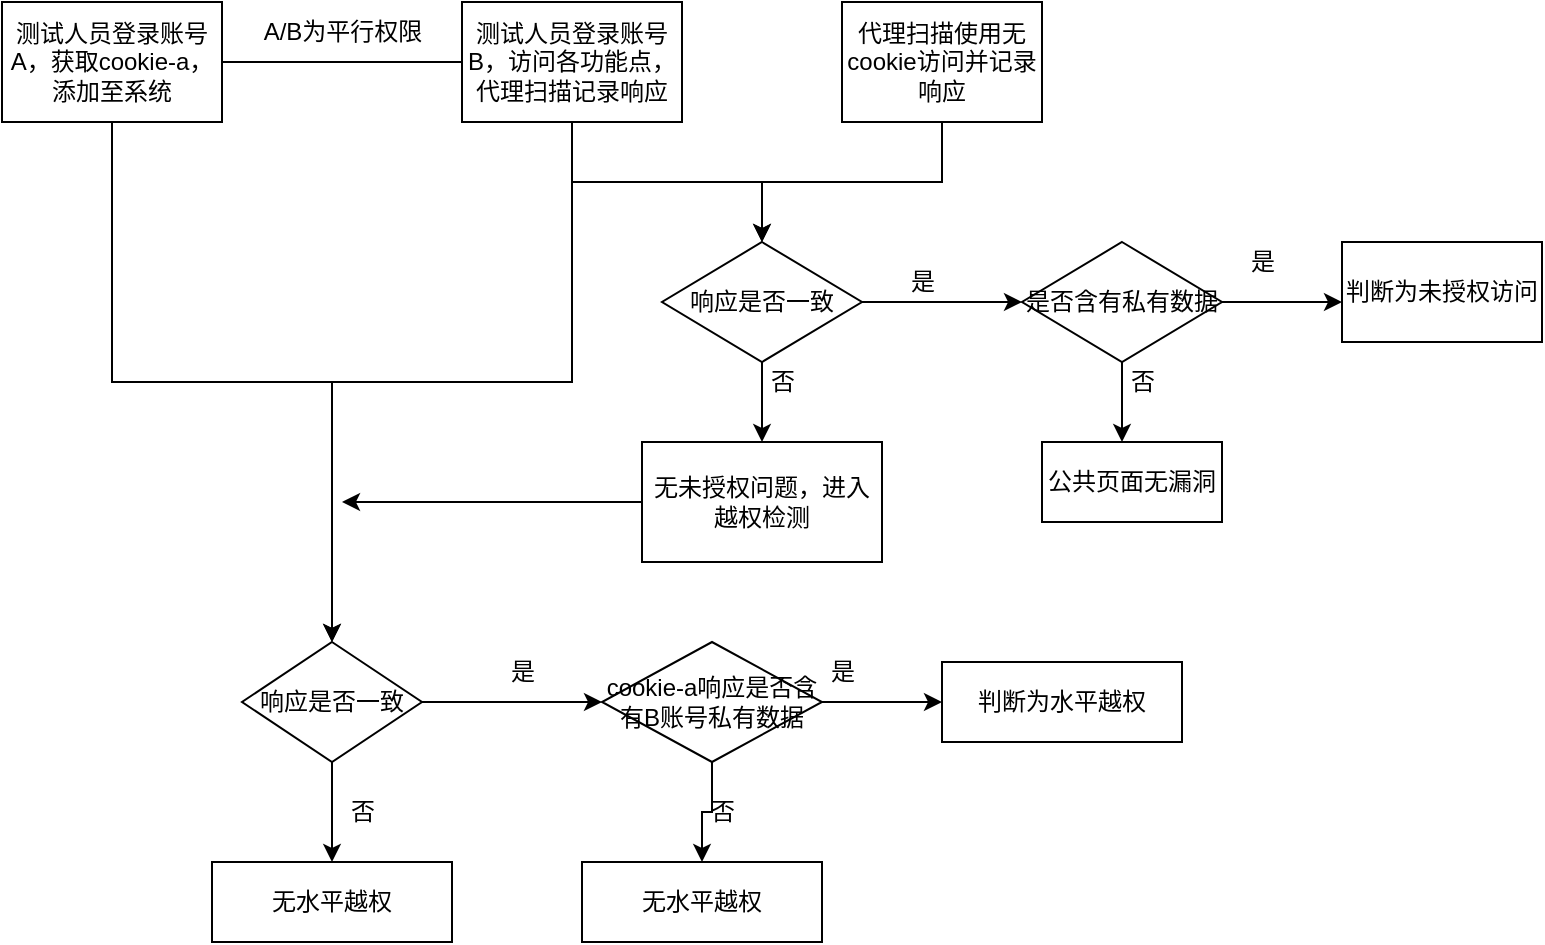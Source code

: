 <mxfile version="20.0.4" type="github">
  <diagram id="mNUrFVFDp84M8y5VHnX-" name="第 1 页">
    <mxGraphModel dx="1550" dy="835" grid="1" gridSize="10" guides="1" tooltips="1" connect="1" arrows="1" fold="1" page="1" pageScale="1" pageWidth="1500" pageHeight="2569" math="0" shadow="0">
      <root>
        <mxCell id="0" />
        <mxCell id="1" parent="0" />
        <mxCell id="bbwarOqlnp68-i9IA4N3-29" style="edgeStyle=orthogonalEdgeStyle;rounded=0;orthogonalLoop=1;jettySize=auto;html=1;exitX=0.5;exitY=1;exitDx=0;exitDy=0;" edge="1" parent="1" source="bbwarOqlnp68-i9IA4N3-1" target="bbwarOqlnp68-i9IA4N3-26">
          <mxGeometry relative="1" as="geometry" />
        </mxCell>
        <mxCell id="bbwarOqlnp68-i9IA4N3-1" value="测试人员登录账号A，获取cookie-a，添加至系统" style="rounded=0;whiteSpace=wrap;html=1;" vertex="1" parent="1">
          <mxGeometry x="350" y="180" width="110" height="60" as="geometry" />
        </mxCell>
        <mxCell id="bbwarOqlnp68-i9IA4N3-10" value="" style="edgeStyle=orthogonalEdgeStyle;rounded=0;orthogonalLoop=1;jettySize=auto;html=1;" edge="1" parent="1" source="bbwarOqlnp68-i9IA4N3-2" target="bbwarOqlnp68-i9IA4N3-9">
          <mxGeometry relative="1" as="geometry" />
        </mxCell>
        <mxCell id="bbwarOqlnp68-i9IA4N3-30" style="edgeStyle=orthogonalEdgeStyle;rounded=0;orthogonalLoop=1;jettySize=auto;html=1;exitX=0.5;exitY=1;exitDx=0;exitDy=0;entryX=0.5;entryY=0;entryDx=0;entryDy=0;" edge="1" parent="1" source="bbwarOqlnp68-i9IA4N3-2" target="bbwarOqlnp68-i9IA4N3-26">
          <mxGeometry relative="1" as="geometry" />
        </mxCell>
        <mxCell id="bbwarOqlnp68-i9IA4N3-2" value="测试人员登录账号B，访问各功能点，代理扫描记录响应" style="rounded=0;whiteSpace=wrap;html=1;" vertex="1" parent="1">
          <mxGeometry x="580" y="180" width="110" height="60" as="geometry" />
        </mxCell>
        <mxCell id="bbwarOqlnp68-i9IA4N3-11" value="" style="edgeStyle=orthogonalEdgeStyle;rounded=0;orthogonalLoop=1;jettySize=auto;html=1;" edge="1" parent="1" source="bbwarOqlnp68-i9IA4N3-4" target="bbwarOqlnp68-i9IA4N3-9">
          <mxGeometry relative="1" as="geometry" />
        </mxCell>
        <mxCell id="bbwarOqlnp68-i9IA4N3-4" value="代理扫描使用无cookie访问并记录响应" style="rounded=0;whiteSpace=wrap;html=1;" vertex="1" parent="1">
          <mxGeometry x="770" y="180" width="100" height="60" as="geometry" />
        </mxCell>
        <mxCell id="bbwarOqlnp68-i9IA4N3-6" value="A/B为平行权限" style="text;html=1;align=center;verticalAlign=middle;resizable=0;points=[];autosize=1;strokeColor=none;fillColor=none;" vertex="1" parent="1">
          <mxGeometry x="470" y="180" width="100" height="30" as="geometry" />
        </mxCell>
        <mxCell id="bbwarOqlnp68-i9IA4N3-8" value="" style="endArrow=none;html=1;rounded=0;entryX=0;entryY=0.5;entryDx=0;entryDy=0;exitX=1;exitY=0.5;exitDx=0;exitDy=0;" edge="1" parent="1" source="bbwarOqlnp68-i9IA4N3-1" target="bbwarOqlnp68-i9IA4N3-2">
          <mxGeometry width="50" height="50" relative="1" as="geometry">
            <mxPoint x="490" y="209.5" as="sourcePoint" />
            <mxPoint x="550" y="209.5" as="targetPoint" />
          </mxGeometry>
        </mxCell>
        <mxCell id="bbwarOqlnp68-i9IA4N3-13" style="edgeStyle=orthogonalEdgeStyle;rounded=0;orthogonalLoop=1;jettySize=auto;html=1;exitX=1;exitY=0.5;exitDx=0;exitDy=0;entryX=0;entryY=0.5;entryDx=0;entryDy=0;" edge="1" parent="1" source="bbwarOqlnp68-i9IA4N3-9">
          <mxGeometry relative="1" as="geometry">
            <mxPoint x="860" y="330" as="targetPoint" />
          </mxGeometry>
        </mxCell>
        <mxCell id="bbwarOqlnp68-i9IA4N3-23" style="edgeStyle=orthogonalEdgeStyle;rounded=0;orthogonalLoop=1;jettySize=auto;html=1;exitX=0.5;exitY=1;exitDx=0;exitDy=0;" edge="1" parent="1" source="bbwarOqlnp68-i9IA4N3-9">
          <mxGeometry relative="1" as="geometry">
            <mxPoint x="730" y="400" as="targetPoint" />
          </mxGeometry>
        </mxCell>
        <mxCell id="bbwarOqlnp68-i9IA4N3-9" value="响应是否一致" style="rhombus;whiteSpace=wrap;html=1;" vertex="1" parent="1">
          <mxGeometry x="680" y="300" width="100" height="60" as="geometry" />
        </mxCell>
        <mxCell id="bbwarOqlnp68-i9IA4N3-14" value="是" style="text;html=1;align=center;verticalAlign=middle;resizable=0;points=[];autosize=1;strokeColor=none;fillColor=none;" vertex="1" parent="1">
          <mxGeometry x="790" y="305" width="40" height="30" as="geometry" />
        </mxCell>
        <mxCell id="bbwarOqlnp68-i9IA4N3-16" style="edgeStyle=orthogonalEdgeStyle;rounded=0;orthogonalLoop=1;jettySize=auto;html=1;exitX=1;exitY=0.5;exitDx=0;exitDy=0;" edge="1" parent="1" source="bbwarOqlnp68-i9IA4N3-15">
          <mxGeometry relative="1" as="geometry">
            <mxPoint x="1020" y="330" as="targetPoint" />
          </mxGeometry>
        </mxCell>
        <mxCell id="bbwarOqlnp68-i9IA4N3-20" style="edgeStyle=orthogonalEdgeStyle;rounded=0;orthogonalLoop=1;jettySize=auto;html=1;exitX=0.5;exitY=1;exitDx=0;exitDy=0;" edge="1" parent="1" source="bbwarOqlnp68-i9IA4N3-15">
          <mxGeometry relative="1" as="geometry">
            <mxPoint x="910" y="400" as="targetPoint" />
          </mxGeometry>
        </mxCell>
        <mxCell id="bbwarOqlnp68-i9IA4N3-15" value="是否含有私有数据" style="rhombus;whiteSpace=wrap;html=1;" vertex="1" parent="1">
          <mxGeometry x="860" y="300" width="100" height="60" as="geometry" />
        </mxCell>
        <mxCell id="bbwarOqlnp68-i9IA4N3-17" value="是" style="text;html=1;align=center;verticalAlign=middle;resizable=0;points=[];autosize=1;strokeColor=none;fillColor=none;" vertex="1" parent="1">
          <mxGeometry x="960" y="295" width="40" height="30" as="geometry" />
        </mxCell>
        <mxCell id="bbwarOqlnp68-i9IA4N3-19" value="判断为未授权访问" style="rounded=0;whiteSpace=wrap;html=1;" vertex="1" parent="1">
          <mxGeometry x="1020" y="300" width="100" height="50" as="geometry" />
        </mxCell>
        <mxCell id="bbwarOqlnp68-i9IA4N3-21" value="否" style="text;html=1;align=center;verticalAlign=middle;resizable=0;points=[];autosize=1;strokeColor=none;fillColor=none;" vertex="1" parent="1">
          <mxGeometry x="900" y="355" width="40" height="30" as="geometry" />
        </mxCell>
        <mxCell id="bbwarOqlnp68-i9IA4N3-22" value="公共页面无漏洞" style="rounded=0;whiteSpace=wrap;html=1;" vertex="1" parent="1">
          <mxGeometry x="870" y="400" width="90" height="40" as="geometry" />
        </mxCell>
        <mxCell id="bbwarOqlnp68-i9IA4N3-24" value="否" style="text;html=1;align=center;verticalAlign=middle;resizable=0;points=[];autosize=1;strokeColor=none;fillColor=none;" vertex="1" parent="1">
          <mxGeometry x="720" y="355" width="40" height="30" as="geometry" />
        </mxCell>
        <mxCell id="bbwarOqlnp68-i9IA4N3-32" style="edgeStyle=orthogonalEdgeStyle;rounded=0;orthogonalLoop=1;jettySize=auto;html=1;exitX=0;exitY=0.5;exitDx=0;exitDy=0;" edge="1" parent="1" source="bbwarOqlnp68-i9IA4N3-25">
          <mxGeometry relative="1" as="geometry">
            <mxPoint x="520" y="430" as="targetPoint" />
          </mxGeometry>
        </mxCell>
        <mxCell id="bbwarOqlnp68-i9IA4N3-25" value="无未授权问题，进入越权检测" style="rounded=0;whiteSpace=wrap;html=1;" vertex="1" parent="1">
          <mxGeometry x="670" y="400" width="120" height="60" as="geometry" />
        </mxCell>
        <mxCell id="bbwarOqlnp68-i9IA4N3-34" style="edgeStyle=orthogonalEdgeStyle;rounded=0;orthogonalLoop=1;jettySize=auto;html=1;exitX=0.5;exitY=1;exitDx=0;exitDy=0;entryX=0.5;entryY=0;entryDx=0;entryDy=0;" edge="1" parent="1" source="bbwarOqlnp68-i9IA4N3-26" target="bbwarOqlnp68-i9IA4N3-33">
          <mxGeometry relative="1" as="geometry" />
        </mxCell>
        <mxCell id="bbwarOqlnp68-i9IA4N3-37" style="edgeStyle=orthogonalEdgeStyle;rounded=0;orthogonalLoop=1;jettySize=auto;html=1;exitX=1;exitY=0.5;exitDx=0;exitDy=0;entryX=0;entryY=0.5;entryDx=0;entryDy=0;" edge="1" parent="1" source="bbwarOqlnp68-i9IA4N3-26" target="bbwarOqlnp68-i9IA4N3-39">
          <mxGeometry relative="1" as="geometry">
            <mxPoint x="640" y="510" as="targetPoint" />
          </mxGeometry>
        </mxCell>
        <mxCell id="bbwarOqlnp68-i9IA4N3-26" value="响应是否一致" style="rhombus;whiteSpace=wrap;html=1;" vertex="1" parent="1">
          <mxGeometry x="470" y="500" width="90" height="60" as="geometry" />
        </mxCell>
        <mxCell id="bbwarOqlnp68-i9IA4N3-27" style="edgeStyle=orthogonalEdgeStyle;rounded=0;orthogonalLoop=1;jettySize=auto;html=1;exitX=0.5;exitY=1;exitDx=0;exitDy=0;" edge="1" parent="1" source="bbwarOqlnp68-i9IA4N3-26" target="bbwarOqlnp68-i9IA4N3-26">
          <mxGeometry relative="1" as="geometry" />
        </mxCell>
        <mxCell id="bbwarOqlnp68-i9IA4N3-33" value="无水平越权" style="rounded=0;whiteSpace=wrap;html=1;" vertex="1" parent="1">
          <mxGeometry x="455" y="610" width="120" height="40" as="geometry" />
        </mxCell>
        <mxCell id="bbwarOqlnp68-i9IA4N3-35" value="否" style="text;html=1;align=center;verticalAlign=middle;resizable=0;points=[];autosize=1;strokeColor=none;fillColor=none;" vertex="1" parent="1">
          <mxGeometry x="510" y="570" width="40" height="30" as="geometry" />
        </mxCell>
        <mxCell id="bbwarOqlnp68-i9IA4N3-36" value="判断为水平越权" style="rounded=0;whiteSpace=wrap;html=1;" vertex="1" parent="1">
          <mxGeometry x="820" y="510" width="120" height="40" as="geometry" />
        </mxCell>
        <mxCell id="bbwarOqlnp68-i9IA4N3-38" value="是" style="text;html=1;align=center;verticalAlign=middle;resizable=0;points=[];autosize=1;strokeColor=none;fillColor=none;" vertex="1" parent="1">
          <mxGeometry x="590" y="500" width="40" height="30" as="geometry" />
        </mxCell>
        <mxCell id="bbwarOqlnp68-i9IA4N3-40" style="edgeStyle=orthogonalEdgeStyle;rounded=0;orthogonalLoop=1;jettySize=auto;html=1;exitX=1;exitY=0.5;exitDx=0;exitDy=0;entryX=0;entryY=0.5;entryDx=0;entryDy=0;" edge="1" parent="1" source="bbwarOqlnp68-i9IA4N3-39" target="bbwarOqlnp68-i9IA4N3-36">
          <mxGeometry relative="1" as="geometry" />
        </mxCell>
        <mxCell id="bbwarOqlnp68-i9IA4N3-44" style="edgeStyle=orthogonalEdgeStyle;rounded=0;orthogonalLoop=1;jettySize=auto;html=1;exitX=0.5;exitY=1;exitDx=0;exitDy=0;entryX=0.5;entryY=0;entryDx=0;entryDy=0;" edge="1" parent="1" source="bbwarOqlnp68-i9IA4N3-39" target="bbwarOqlnp68-i9IA4N3-43">
          <mxGeometry relative="1" as="geometry" />
        </mxCell>
        <mxCell id="bbwarOqlnp68-i9IA4N3-39" value="cookie-a响应是否含有B账号私有数据" style="rhombus;whiteSpace=wrap;html=1;" vertex="1" parent="1">
          <mxGeometry x="650" y="500" width="110" height="60" as="geometry" />
        </mxCell>
        <mxCell id="bbwarOqlnp68-i9IA4N3-41" value="是" style="text;html=1;align=center;verticalAlign=middle;resizable=0;points=[];autosize=1;strokeColor=none;fillColor=none;" vertex="1" parent="1">
          <mxGeometry x="750" y="500" width="40" height="30" as="geometry" />
        </mxCell>
        <mxCell id="bbwarOqlnp68-i9IA4N3-43" value="无水平越权" style="rounded=0;whiteSpace=wrap;html=1;" vertex="1" parent="1">
          <mxGeometry x="640" y="610" width="120" height="40" as="geometry" />
        </mxCell>
        <mxCell id="bbwarOqlnp68-i9IA4N3-45" value="否" style="text;html=1;align=center;verticalAlign=middle;resizable=0;points=[];autosize=1;strokeColor=none;fillColor=none;" vertex="1" parent="1">
          <mxGeometry x="690" y="570" width="40" height="30" as="geometry" />
        </mxCell>
      </root>
    </mxGraphModel>
  </diagram>
</mxfile>
